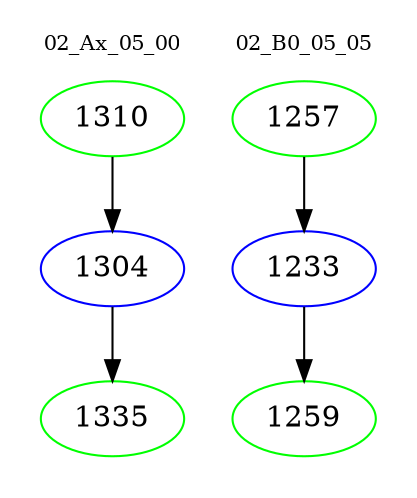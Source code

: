 digraph{
subgraph cluster_0 {
color = white
label = "02_Ax_05_00";
fontsize=10;
T0_1310 [label="1310", color="green"]
T0_1310 -> T0_1304 [color="black"]
T0_1304 [label="1304", color="blue"]
T0_1304 -> T0_1335 [color="black"]
T0_1335 [label="1335", color="green"]
}
subgraph cluster_1 {
color = white
label = "02_B0_05_05";
fontsize=10;
T1_1257 [label="1257", color="green"]
T1_1257 -> T1_1233 [color="black"]
T1_1233 [label="1233", color="blue"]
T1_1233 -> T1_1259 [color="black"]
T1_1259 [label="1259", color="green"]
}
}
